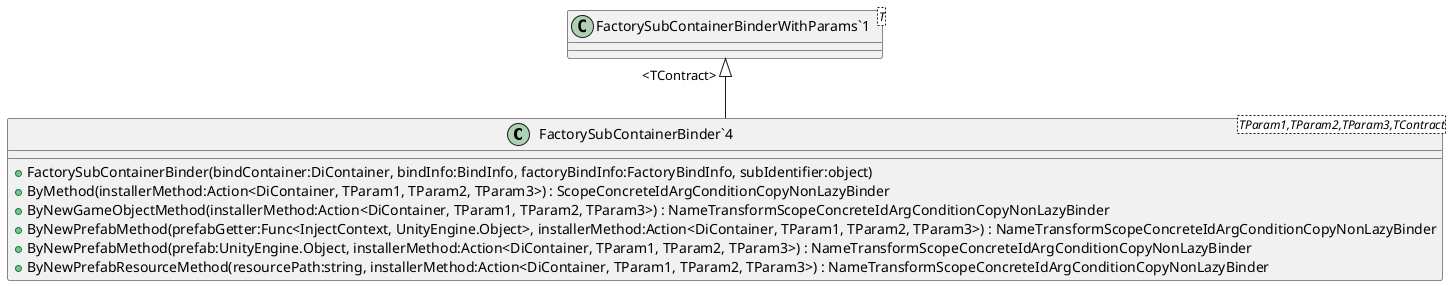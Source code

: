 @startuml
class "FactorySubContainerBinder`4"<TParam1,TParam2,TParam3,TContract> {
    + FactorySubContainerBinder(bindContainer:DiContainer, bindInfo:BindInfo, factoryBindInfo:FactoryBindInfo, subIdentifier:object)
    + ByMethod(installerMethod:Action<DiContainer, TParam1, TParam2, TParam3>) : ScopeConcreteIdArgConditionCopyNonLazyBinder
    + ByNewGameObjectMethod(installerMethod:Action<DiContainer, TParam1, TParam2, TParam3>) : NameTransformScopeConcreteIdArgConditionCopyNonLazyBinder
    + ByNewPrefabMethod(prefabGetter:Func<InjectContext, UnityEngine.Object>, installerMethod:Action<DiContainer, TParam1, TParam2, TParam3>) : NameTransformScopeConcreteIdArgConditionCopyNonLazyBinder
    + ByNewPrefabMethod(prefab:UnityEngine.Object, installerMethod:Action<DiContainer, TParam1, TParam2, TParam3>) : NameTransformScopeConcreteIdArgConditionCopyNonLazyBinder
    + ByNewPrefabResourceMethod(resourcePath:string, installerMethod:Action<DiContainer, TParam1, TParam2, TParam3>) : NameTransformScopeConcreteIdArgConditionCopyNonLazyBinder
}
class "FactorySubContainerBinderWithParams`1"<T> {
}
"FactorySubContainerBinderWithParams`1" "<TContract>" <|-- "FactorySubContainerBinder`4"
@enduml
